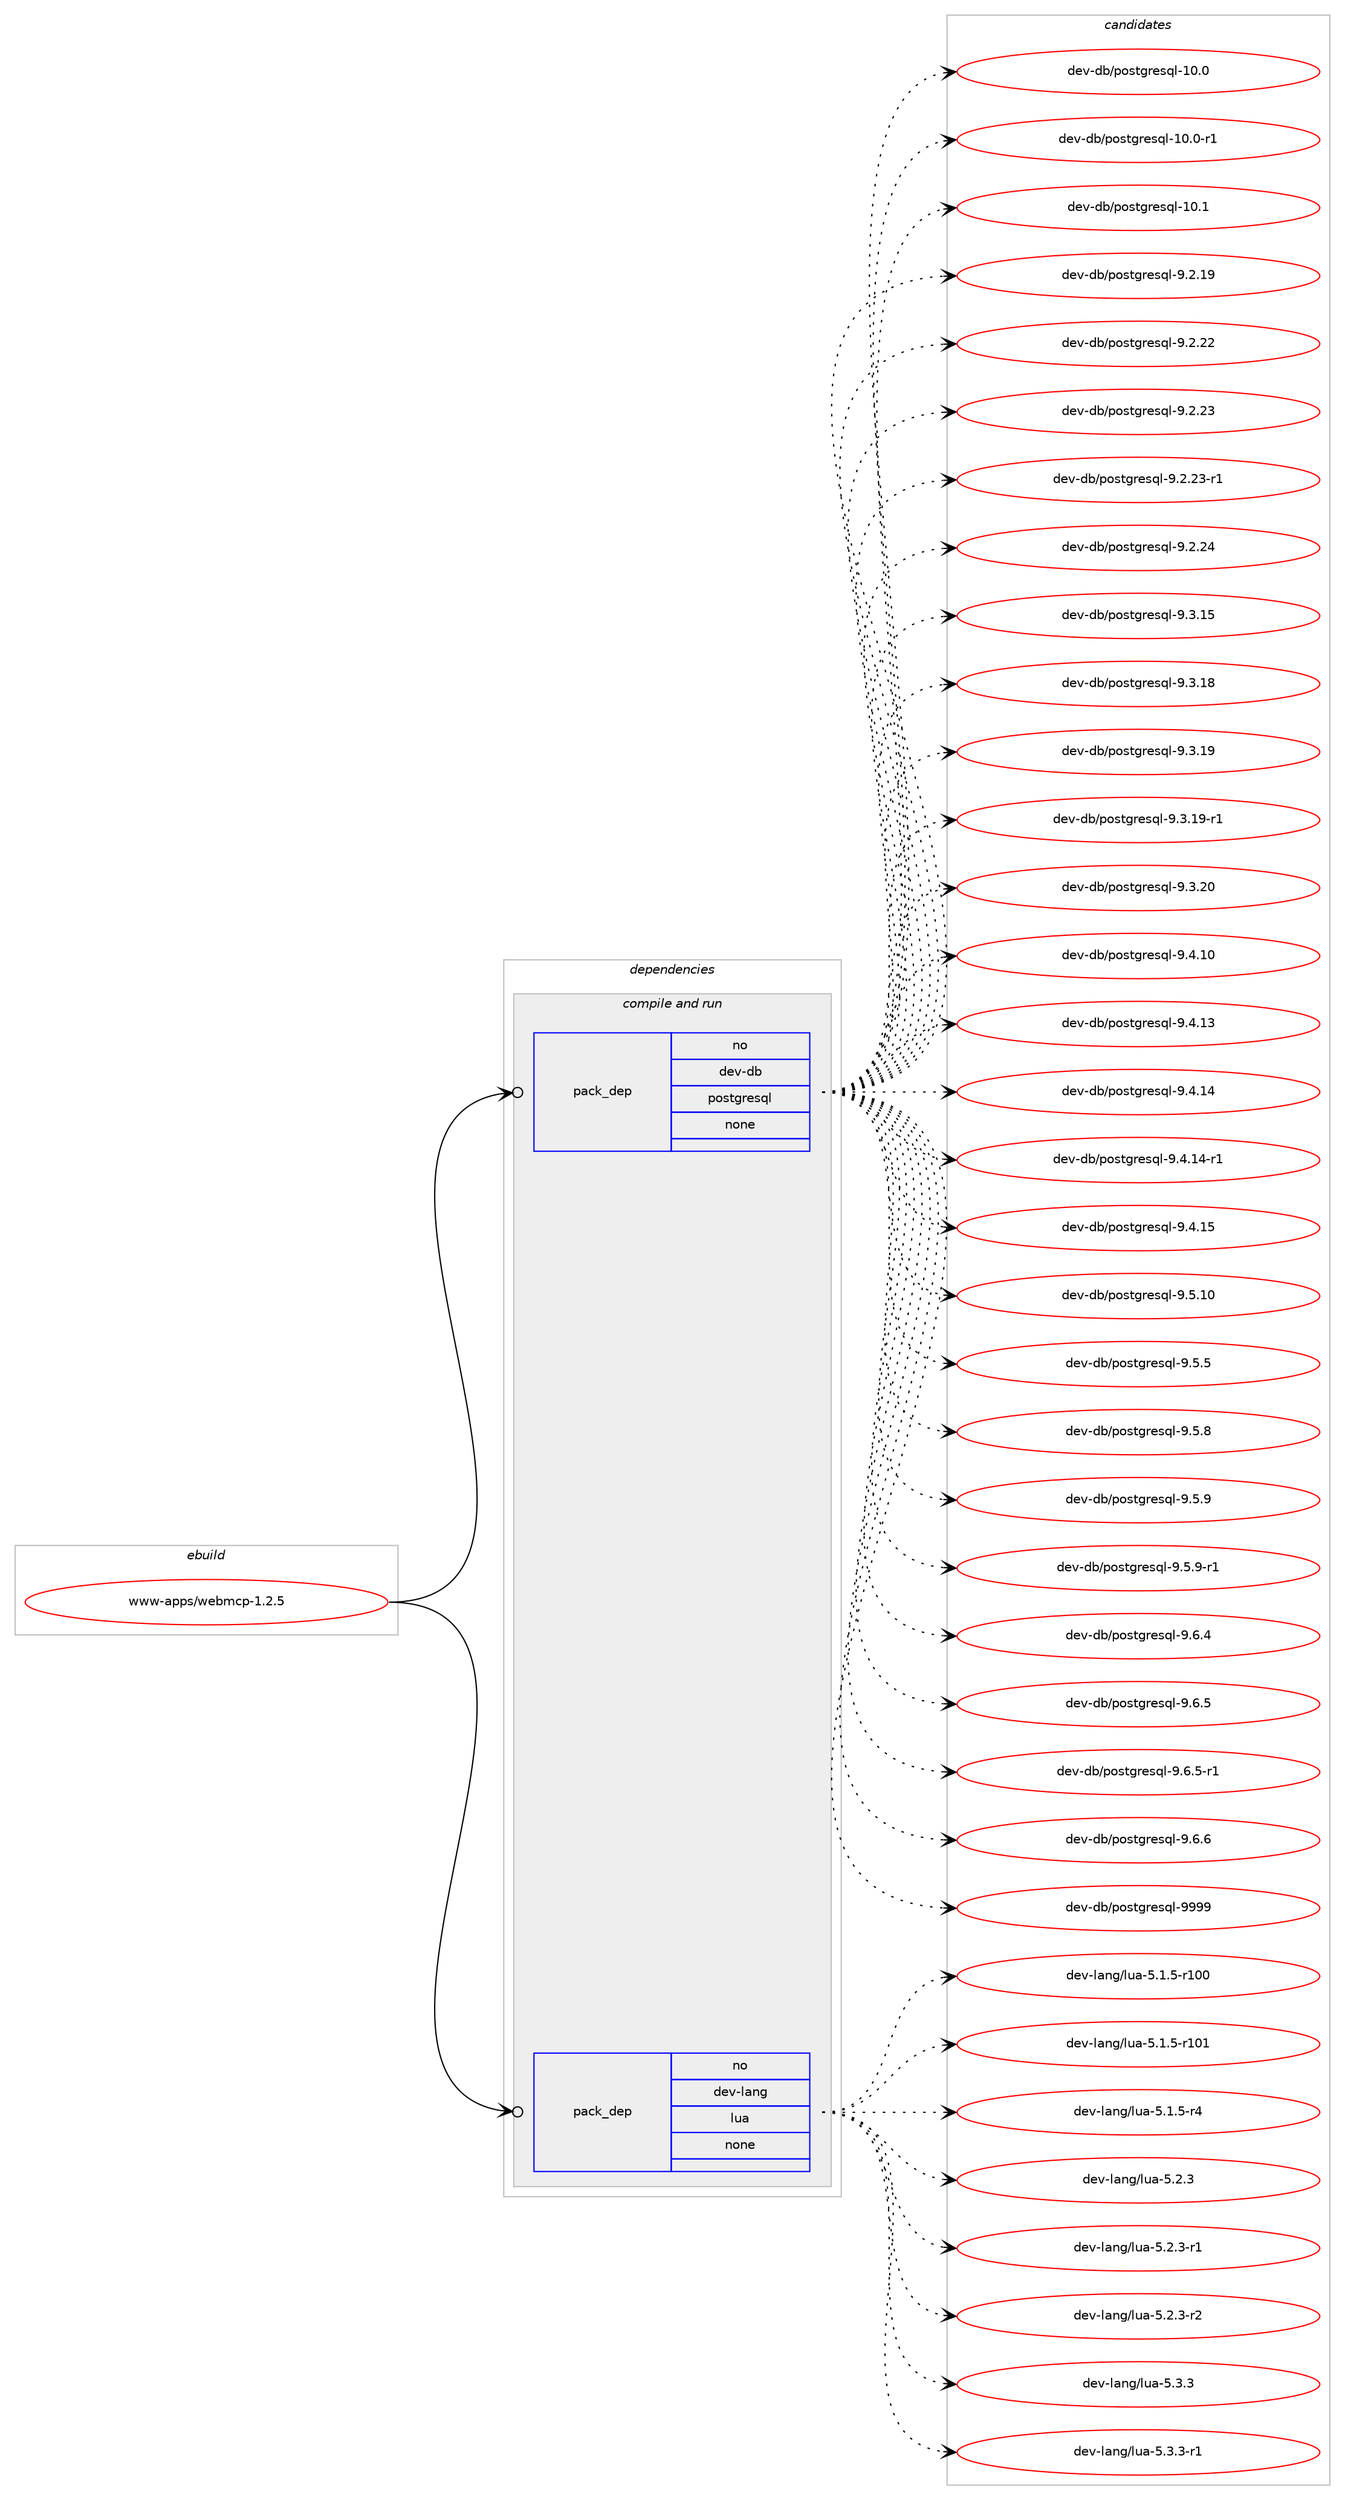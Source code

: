 digraph prolog {

# *************
# Graph options
# *************

newrank=true;
concentrate=true;
compound=true;
graph [rankdir=LR,fontname=Helvetica,fontsize=10,ranksep=1.5];#, ranksep=2.5, nodesep=0.2];
edge  [arrowhead=vee];
node  [fontname=Helvetica,fontsize=10];

# **********
# The ebuild
# **********

subgraph cluster_leftcol {
color=gray;
rank=same;
label=<<i>ebuild</i>>;
id [label="www-apps/webmcp-1.2.5", color=red, width=4, href="../www-apps/webmcp-1.2.5.svg"];
}

# ****************
# The dependencies
# ****************

subgraph cluster_midcol {
color=gray;
label=<<i>dependencies</i>>;
subgraph cluster_compile {
fillcolor="#eeeeee";
style=filled;
label=<<i>compile</i>>;
}
subgraph cluster_compileandrun {
fillcolor="#eeeeee";
style=filled;
label=<<i>compile and run</i>>;
subgraph pack373883 {
dependency502872 [label=<<TABLE BORDER="0" CELLBORDER="1" CELLSPACING="0" CELLPADDING="4" WIDTH="220"><TR><TD ROWSPAN="6" CELLPADDING="30">pack_dep</TD></TR><TR><TD WIDTH="110">no</TD></TR><TR><TD>dev-db</TD></TR><TR><TD>postgresql</TD></TR><TR><TD>none</TD></TR><TR><TD></TD></TR></TABLE>>, shape=none, color=blue];
}
id:e -> dependency502872:w [weight=20,style="solid",arrowhead="odotvee"];
subgraph pack373884 {
dependency502873 [label=<<TABLE BORDER="0" CELLBORDER="1" CELLSPACING="0" CELLPADDING="4" WIDTH="220"><TR><TD ROWSPAN="6" CELLPADDING="30">pack_dep</TD></TR><TR><TD WIDTH="110">no</TD></TR><TR><TD>dev-lang</TD></TR><TR><TD>lua</TD></TR><TR><TD>none</TD></TR><TR><TD></TD></TR></TABLE>>, shape=none, color=blue];
}
id:e -> dependency502873:w [weight=20,style="solid",arrowhead="odotvee"];
}
subgraph cluster_run {
fillcolor="#eeeeee";
style=filled;
label=<<i>run</i>>;
}
}

# **************
# The candidates
# **************

subgraph cluster_choices {
rank=same;
color=gray;
label=<<i>candidates</i>>;

subgraph choice373883 {
color=black;
nodesep=1;
choice1001011184510098471121111151161031141011151131084549484648 [label="dev-db/postgresql-10.0", color=red, width=4,href="../dev-db/postgresql-10.0.svg"];
choice10010111845100984711211111511610311410111511310845494846484511449 [label="dev-db/postgresql-10.0-r1", color=red, width=4,href="../dev-db/postgresql-10.0-r1.svg"];
choice1001011184510098471121111151161031141011151131084549484649 [label="dev-db/postgresql-10.1", color=red, width=4,href="../dev-db/postgresql-10.1.svg"];
choice10010111845100984711211111511610311410111511310845574650464957 [label="dev-db/postgresql-9.2.19", color=red, width=4,href="../dev-db/postgresql-9.2.19.svg"];
choice10010111845100984711211111511610311410111511310845574650465050 [label="dev-db/postgresql-9.2.22", color=red, width=4,href="../dev-db/postgresql-9.2.22.svg"];
choice10010111845100984711211111511610311410111511310845574650465051 [label="dev-db/postgresql-9.2.23", color=red, width=4,href="../dev-db/postgresql-9.2.23.svg"];
choice100101118451009847112111115116103114101115113108455746504650514511449 [label="dev-db/postgresql-9.2.23-r1", color=red, width=4,href="../dev-db/postgresql-9.2.23-r1.svg"];
choice10010111845100984711211111511610311410111511310845574650465052 [label="dev-db/postgresql-9.2.24", color=red, width=4,href="../dev-db/postgresql-9.2.24.svg"];
choice10010111845100984711211111511610311410111511310845574651464953 [label="dev-db/postgresql-9.3.15", color=red, width=4,href="../dev-db/postgresql-9.3.15.svg"];
choice10010111845100984711211111511610311410111511310845574651464956 [label="dev-db/postgresql-9.3.18", color=red, width=4,href="../dev-db/postgresql-9.3.18.svg"];
choice10010111845100984711211111511610311410111511310845574651464957 [label="dev-db/postgresql-9.3.19", color=red, width=4,href="../dev-db/postgresql-9.3.19.svg"];
choice100101118451009847112111115116103114101115113108455746514649574511449 [label="dev-db/postgresql-9.3.19-r1", color=red, width=4,href="../dev-db/postgresql-9.3.19-r1.svg"];
choice10010111845100984711211111511610311410111511310845574651465048 [label="dev-db/postgresql-9.3.20", color=red, width=4,href="../dev-db/postgresql-9.3.20.svg"];
choice10010111845100984711211111511610311410111511310845574652464948 [label="dev-db/postgresql-9.4.10", color=red, width=4,href="../dev-db/postgresql-9.4.10.svg"];
choice10010111845100984711211111511610311410111511310845574652464951 [label="dev-db/postgresql-9.4.13", color=red, width=4,href="../dev-db/postgresql-9.4.13.svg"];
choice10010111845100984711211111511610311410111511310845574652464952 [label="dev-db/postgresql-9.4.14", color=red, width=4,href="../dev-db/postgresql-9.4.14.svg"];
choice100101118451009847112111115116103114101115113108455746524649524511449 [label="dev-db/postgresql-9.4.14-r1", color=red, width=4,href="../dev-db/postgresql-9.4.14-r1.svg"];
choice10010111845100984711211111511610311410111511310845574652464953 [label="dev-db/postgresql-9.4.15", color=red, width=4,href="../dev-db/postgresql-9.4.15.svg"];
choice10010111845100984711211111511610311410111511310845574653464948 [label="dev-db/postgresql-9.5.10", color=red, width=4,href="../dev-db/postgresql-9.5.10.svg"];
choice100101118451009847112111115116103114101115113108455746534653 [label="dev-db/postgresql-9.5.5", color=red, width=4,href="../dev-db/postgresql-9.5.5.svg"];
choice100101118451009847112111115116103114101115113108455746534656 [label="dev-db/postgresql-9.5.8", color=red, width=4,href="../dev-db/postgresql-9.5.8.svg"];
choice100101118451009847112111115116103114101115113108455746534657 [label="dev-db/postgresql-9.5.9", color=red, width=4,href="../dev-db/postgresql-9.5.9.svg"];
choice1001011184510098471121111151161031141011151131084557465346574511449 [label="dev-db/postgresql-9.5.9-r1", color=red, width=4,href="../dev-db/postgresql-9.5.9-r1.svg"];
choice100101118451009847112111115116103114101115113108455746544652 [label="dev-db/postgresql-9.6.4", color=red, width=4,href="../dev-db/postgresql-9.6.4.svg"];
choice100101118451009847112111115116103114101115113108455746544653 [label="dev-db/postgresql-9.6.5", color=red, width=4,href="../dev-db/postgresql-9.6.5.svg"];
choice1001011184510098471121111151161031141011151131084557465446534511449 [label="dev-db/postgresql-9.6.5-r1", color=red, width=4,href="../dev-db/postgresql-9.6.5-r1.svg"];
choice100101118451009847112111115116103114101115113108455746544654 [label="dev-db/postgresql-9.6.6", color=red, width=4,href="../dev-db/postgresql-9.6.6.svg"];
choice1001011184510098471121111151161031141011151131084557575757 [label="dev-db/postgresql-9999", color=red, width=4,href="../dev-db/postgresql-9999.svg"];
dependency502872:e -> choice1001011184510098471121111151161031141011151131084549484648:w [style=dotted,weight="100"];
dependency502872:e -> choice10010111845100984711211111511610311410111511310845494846484511449:w [style=dotted,weight="100"];
dependency502872:e -> choice1001011184510098471121111151161031141011151131084549484649:w [style=dotted,weight="100"];
dependency502872:e -> choice10010111845100984711211111511610311410111511310845574650464957:w [style=dotted,weight="100"];
dependency502872:e -> choice10010111845100984711211111511610311410111511310845574650465050:w [style=dotted,weight="100"];
dependency502872:e -> choice10010111845100984711211111511610311410111511310845574650465051:w [style=dotted,weight="100"];
dependency502872:e -> choice100101118451009847112111115116103114101115113108455746504650514511449:w [style=dotted,weight="100"];
dependency502872:e -> choice10010111845100984711211111511610311410111511310845574650465052:w [style=dotted,weight="100"];
dependency502872:e -> choice10010111845100984711211111511610311410111511310845574651464953:w [style=dotted,weight="100"];
dependency502872:e -> choice10010111845100984711211111511610311410111511310845574651464956:w [style=dotted,weight="100"];
dependency502872:e -> choice10010111845100984711211111511610311410111511310845574651464957:w [style=dotted,weight="100"];
dependency502872:e -> choice100101118451009847112111115116103114101115113108455746514649574511449:w [style=dotted,weight="100"];
dependency502872:e -> choice10010111845100984711211111511610311410111511310845574651465048:w [style=dotted,weight="100"];
dependency502872:e -> choice10010111845100984711211111511610311410111511310845574652464948:w [style=dotted,weight="100"];
dependency502872:e -> choice10010111845100984711211111511610311410111511310845574652464951:w [style=dotted,weight="100"];
dependency502872:e -> choice10010111845100984711211111511610311410111511310845574652464952:w [style=dotted,weight="100"];
dependency502872:e -> choice100101118451009847112111115116103114101115113108455746524649524511449:w [style=dotted,weight="100"];
dependency502872:e -> choice10010111845100984711211111511610311410111511310845574652464953:w [style=dotted,weight="100"];
dependency502872:e -> choice10010111845100984711211111511610311410111511310845574653464948:w [style=dotted,weight="100"];
dependency502872:e -> choice100101118451009847112111115116103114101115113108455746534653:w [style=dotted,weight="100"];
dependency502872:e -> choice100101118451009847112111115116103114101115113108455746534656:w [style=dotted,weight="100"];
dependency502872:e -> choice100101118451009847112111115116103114101115113108455746534657:w [style=dotted,weight="100"];
dependency502872:e -> choice1001011184510098471121111151161031141011151131084557465346574511449:w [style=dotted,weight="100"];
dependency502872:e -> choice100101118451009847112111115116103114101115113108455746544652:w [style=dotted,weight="100"];
dependency502872:e -> choice100101118451009847112111115116103114101115113108455746544653:w [style=dotted,weight="100"];
dependency502872:e -> choice1001011184510098471121111151161031141011151131084557465446534511449:w [style=dotted,weight="100"];
dependency502872:e -> choice100101118451009847112111115116103114101115113108455746544654:w [style=dotted,weight="100"];
dependency502872:e -> choice1001011184510098471121111151161031141011151131084557575757:w [style=dotted,weight="100"];
}
subgraph choice373884 {
color=black;
nodesep=1;
choice1001011184510897110103471081179745534649465345114494848 [label="dev-lang/lua-5.1.5-r100", color=red, width=4,href="../dev-lang/lua-5.1.5-r100.svg"];
choice1001011184510897110103471081179745534649465345114494849 [label="dev-lang/lua-5.1.5-r101", color=red, width=4,href="../dev-lang/lua-5.1.5-r101.svg"];
choice100101118451089711010347108117974553464946534511452 [label="dev-lang/lua-5.1.5-r4", color=red, width=4,href="../dev-lang/lua-5.1.5-r4.svg"];
choice10010111845108971101034710811797455346504651 [label="dev-lang/lua-5.2.3", color=red, width=4,href="../dev-lang/lua-5.2.3.svg"];
choice100101118451089711010347108117974553465046514511449 [label="dev-lang/lua-5.2.3-r1", color=red, width=4,href="../dev-lang/lua-5.2.3-r1.svg"];
choice100101118451089711010347108117974553465046514511450 [label="dev-lang/lua-5.2.3-r2", color=red, width=4,href="../dev-lang/lua-5.2.3-r2.svg"];
choice10010111845108971101034710811797455346514651 [label="dev-lang/lua-5.3.3", color=red, width=4,href="../dev-lang/lua-5.3.3.svg"];
choice100101118451089711010347108117974553465146514511449 [label="dev-lang/lua-5.3.3-r1", color=red, width=4,href="../dev-lang/lua-5.3.3-r1.svg"];
dependency502873:e -> choice1001011184510897110103471081179745534649465345114494848:w [style=dotted,weight="100"];
dependency502873:e -> choice1001011184510897110103471081179745534649465345114494849:w [style=dotted,weight="100"];
dependency502873:e -> choice100101118451089711010347108117974553464946534511452:w [style=dotted,weight="100"];
dependency502873:e -> choice10010111845108971101034710811797455346504651:w [style=dotted,weight="100"];
dependency502873:e -> choice100101118451089711010347108117974553465046514511449:w [style=dotted,weight="100"];
dependency502873:e -> choice100101118451089711010347108117974553465046514511450:w [style=dotted,weight="100"];
dependency502873:e -> choice10010111845108971101034710811797455346514651:w [style=dotted,weight="100"];
dependency502873:e -> choice100101118451089711010347108117974553465146514511449:w [style=dotted,weight="100"];
}
}

}
